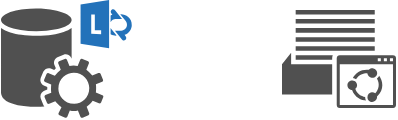 <mxfile version="13.1.3">
    <diagram id="6hGFLwfOUW9BJ-s0fimq" name="Page-1">
        <mxGraphModel dx="788" dy="557" grid="1" gridSize="5" guides="1" tooltips="1" connect="1" arrows="1" fold="1" page="1" pageScale="1" pageWidth="827" pageHeight="1169" math="0" shadow="0">
            <root>
                <mxCell id="0"/>
                <mxCell id="1" parent="0"/>
                <mxCell id="2" value="" style="pointerEvents=1;shadow=0;dashed=0;html=1;strokeColor=none;fillColor=#505050;labelPosition=center;verticalLabelPosition=bottom;verticalAlign=top;outlineConnect=0;align=center;shape=mxgraph.office.communications.lync_storage_service;" vertex="1" parent="1">
                    <mxGeometry x="179" y="260" width="66" height="59" as="geometry"/>
                </mxCell>
                <mxCell id="3" value="" style="pointerEvents=1;shadow=0;dashed=0;html=1;strokeColor=none;fillColor=#505050;labelPosition=center;verticalLabelPosition=bottom;verticalAlign=top;outlineConnect=0;align=center;shape=mxgraph.office.communications.application_sharing_workload;" vertex="1" parent="1">
                    <mxGeometry x="320" y="265" width="57" height="49" as="geometry"/>
                </mxCell>
            </root>
        </mxGraphModel>
    </diagram>
</mxfile>